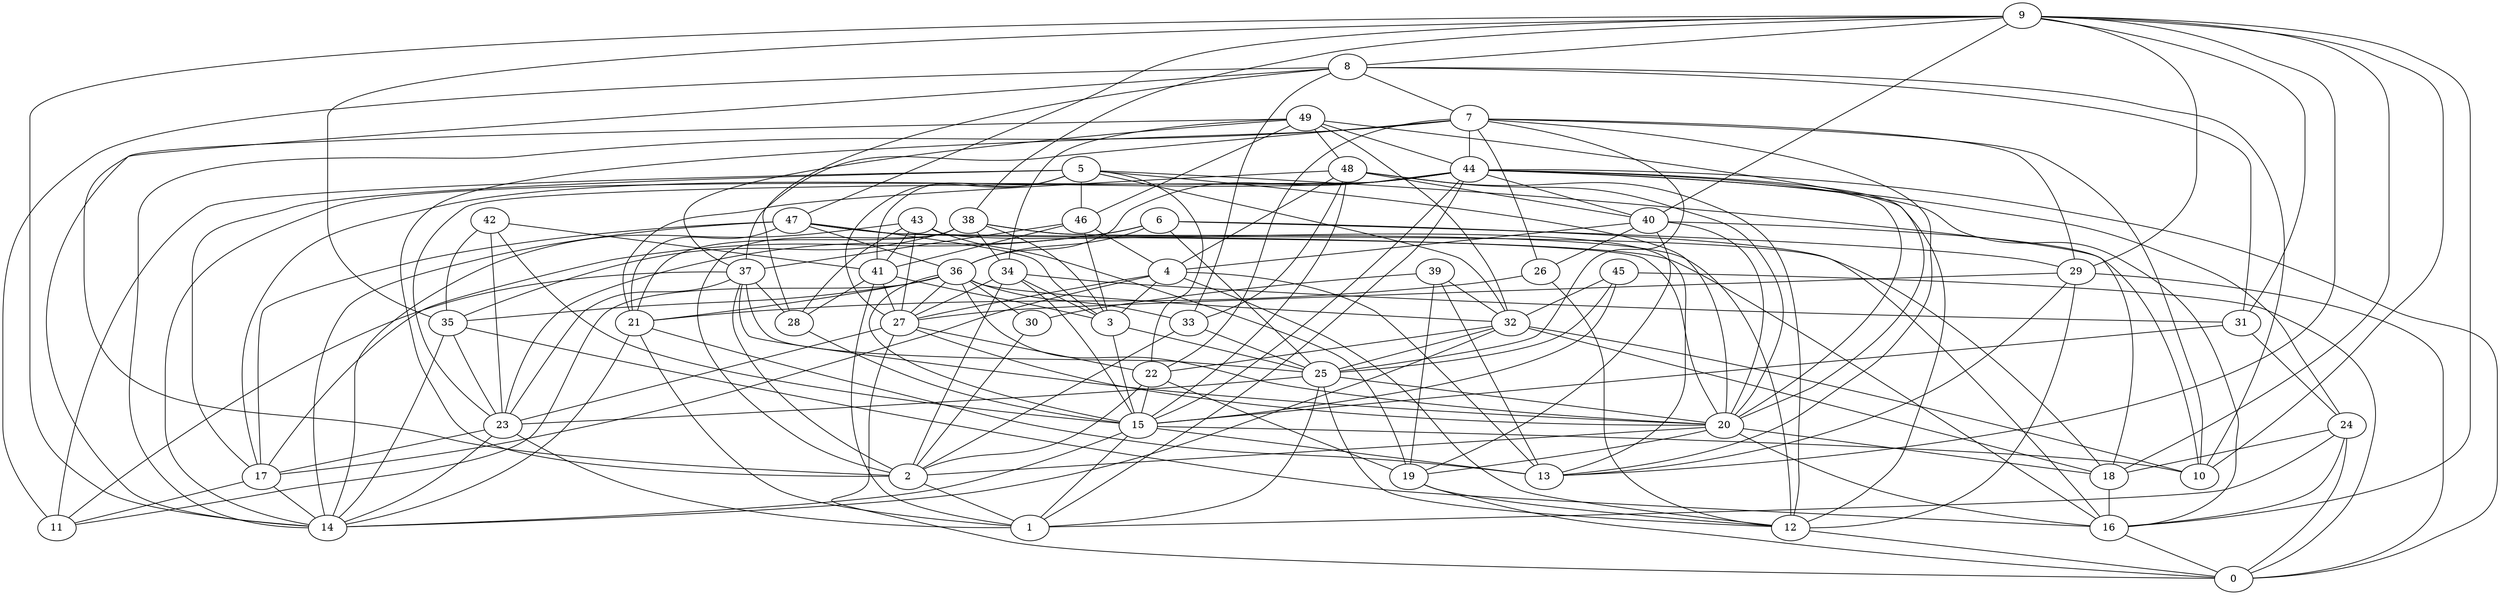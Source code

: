 digraph GG_graph {

subgraph G_graph {
edge [color = black]
"42" -> "41" [dir = none]
"42" -> "35" [dir = none]
"42" -> "23" [dir = none]
"49" -> "37" [dir = none]
"49" -> "34" [dir = none]
"49" -> "14" [dir = none]
"49" -> "44" [dir = none]
"49" -> "32" [dir = none]
"20" -> "19" [dir = none]
"20" -> "16" [dir = none]
"38" -> "18" [dir = none]
"38" -> "3" [dir = none]
"38" -> "35" [dir = none]
"38" -> "12" [dir = none]
"38" -> "34" [dir = none]
"5" -> "41" [dir = none]
"5" -> "22" [dir = none]
"5" -> "18" [dir = none]
"5" -> "11" [dir = none]
"5" -> "17" [dir = none]
"5" -> "32" [dir = none]
"37" -> "23" [dir = none]
"37" -> "28" [dir = none]
"37" -> "2" [dir = none]
"37" -> "20" [dir = none]
"37" -> "11" [dir = none]
"29" -> "12" [dir = none]
"29" -> "27" [dir = none]
"39" -> "19" [dir = none]
"39" -> "30" [dir = none]
"39" -> "13" [dir = none]
"39" -> "32" [dir = none]
"9" -> "38" [dir = none]
"9" -> "31" [dir = none]
"9" -> "8" [dir = none]
"9" -> "13" [dir = none]
"9" -> "40" [dir = none]
"9" -> "14" [dir = none]
"9" -> "29" [dir = none]
"9" -> "10" [dir = none]
"9" -> "47" [dir = none]
"9" -> "18" [dir = none]
"9" -> "35" [dir = none]
"19" -> "12" [dir = none]
"19" -> "0" [dir = none]
"15" -> "1" [dir = none]
"15" -> "14" [dir = none]
"46" -> "37" [dir = none]
"46" -> "3" [dir = none]
"46" -> "41" [dir = none]
"7" -> "37" [dir = none]
"7" -> "44" [dir = none]
"7" -> "2" [dir = none]
"7" -> "22" [dir = none]
"7" -> "29" [dir = none]
"7" -> "10" [dir = none]
"7" -> "14" [dir = none]
"7" -> "25" [dir = none]
"35" -> "23" [dir = none]
"35" -> "16" [dir = none]
"27" -> "20" [dir = none]
"27" -> "23" [dir = none]
"27" -> "0" [dir = none]
"28" -> "15" [dir = none]
"41" -> "28" [dir = none]
"41" -> "27" [dir = none]
"41" -> "3" [dir = none]
"41" -> "1" [dir = none]
"8" -> "11" [dir = none]
"8" -> "10" [dir = none]
"8" -> "7" [dir = none]
"8" -> "31" [dir = none]
"8" -> "28" [dir = none]
"22" -> "2" [dir = none]
"22" -> "19" [dir = none]
"17" -> "14" [dir = none]
"17" -> "11" [dir = none]
"40" -> "26" [dir = none]
"40" -> "19" [dir = none]
"45" -> "25" [dir = none]
"45" -> "15" [dir = none]
"45" -> "0" [dir = none]
"30" -> "2" [dir = none]
"6" -> "36" [dir = none]
"6" -> "16" [dir = none]
"6" -> "29" [dir = none]
"3" -> "25" [dir = none]
"3" -> "15" [dir = none]
"47" -> "16" [dir = none]
"47" -> "21" [dir = none]
"47" -> "3" [dir = none]
"47" -> "20" [dir = none]
"47" -> "14" [dir = none]
"47" -> "17" [dir = none]
"16" -> "0" [dir = none]
"43" -> "13" [dir = none]
"43" -> "28" [dir = none]
"43" -> "14" [dir = none]
"43" -> "19" [dir = none]
"36" -> "35" [dir = none]
"36" -> "30" [dir = none]
"36" -> "32" [dir = none]
"36" -> "20" [dir = none]
"36" -> "33" [dir = none]
"4" -> "27" [dir = none]
"4" -> "3" [dir = none]
"4" -> "12" [dir = none]
"4" -> "13" [dir = none]
"24" -> "0" [dir = none]
"24" -> "1" [dir = none]
"24" -> "16" [dir = none]
"31" -> "24" [dir = none]
"33" -> "25" [dir = none]
"33" -> "2" [dir = none]
"25" -> "1" [dir = none]
"25" -> "20" [dir = none]
"25" -> "23" [dir = none]
"25" -> "12" [dir = none]
"2" -> "1" [dir = none]
"48" -> "40" [dir = none]
"48" -> "33" [dir = none]
"48" -> "12" [dir = none]
"48" -> "15" [dir = none]
"48" -> "21" [dir = none]
"23" -> "14" [dir = none]
"21" -> "1" [dir = none]
"21" -> "13" [dir = none]
"21" -> "14" [dir = none]
"26" -> "21" [dir = none]
"26" -> "12" [dir = none]
"32" -> "25" [dir = none]
"32" -> "14" [dir = none]
"32" -> "22" [dir = none]
"44" -> "24" [dir = none]
"44" -> "36" [dir = none]
"44" -> "23" [dir = none]
"44" -> "17" [dir = none]
"44" -> "0" [dir = none]
"44" -> "15" [dir = none]
"44" -> "16" [dir = none]
"44" -> "1" [dir = none]
"44" -> "14" [dir = none]
"44" -> "40" [dir = none]
"44" -> "20" [dir = none]
"34" -> "2" [dir = none]
"34" -> "15" [dir = none]
"34" -> "3" [dir = none]
"20" -> "18" [dir = none]
"9" -> "16" [dir = none]
"36" -> "21" [dir = none]
"46" -> "4" [dir = none]
"48" -> "4" [dir = none]
"34" -> "27" [dir = none]
"49" -> "48" [dir = none]
"36" -> "27" [dir = none]
"32" -> "10" [dir = none]
"49" -> "20" [dir = none]
"15" -> "10" [dir = none]
"47" -> "36" [dir = none]
"40" -> "10" [dir = none]
"42" -> "15" [dir = none]
"12" -> "0" [dir = none]
"5" -> "46" [dir = none]
"31" -> "15" [dir = none]
"48" -> "20" [dir = none]
"36" -> "11" [dir = none]
"6" -> "25" [dir = none]
"29" -> "13" [dir = none]
"7" -> "26" [dir = none]
"49" -> "46" [dir = none]
"18" -> "16" [dir = none]
"38" -> "21" [dir = none]
"8" -> "2" [dir = none]
"6" -> "23" [dir = none]
"37" -> "25" [dir = none]
"29" -> "0" [dir = none]
"44" -> "12" [dir = none]
"35" -> "14" [dir = none]
"8" -> "33" [dir = none]
"5" -> "20" [dir = none]
"23" -> "1" [dir = none]
"4" -> "17" [dir = none]
"40" -> "20" [dir = none]
"40" -> "4" [dir = none]
"43" -> "27" [dir = none]
"32" -> "18" [dir = none]
"7" -> "13" [dir = none]
"34" -> "31" [dir = none]
"38" -> "2" [dir = none]
"23" -> "17" [dir = none]
"15" -> "13" [dir = none]
"22" -> "15" [dir = none]
"36" -> "15" [dir = none]
"45" -> "32" [dir = none]
"6" -> "17" [dir = none]
"27" -> "22" [dir = none]
"5" -> "27" [dir = none]
"20" -> "2" [dir = none]
"24" -> "18" [dir = none]
"43" -> "41" [dir = none]
}

}
